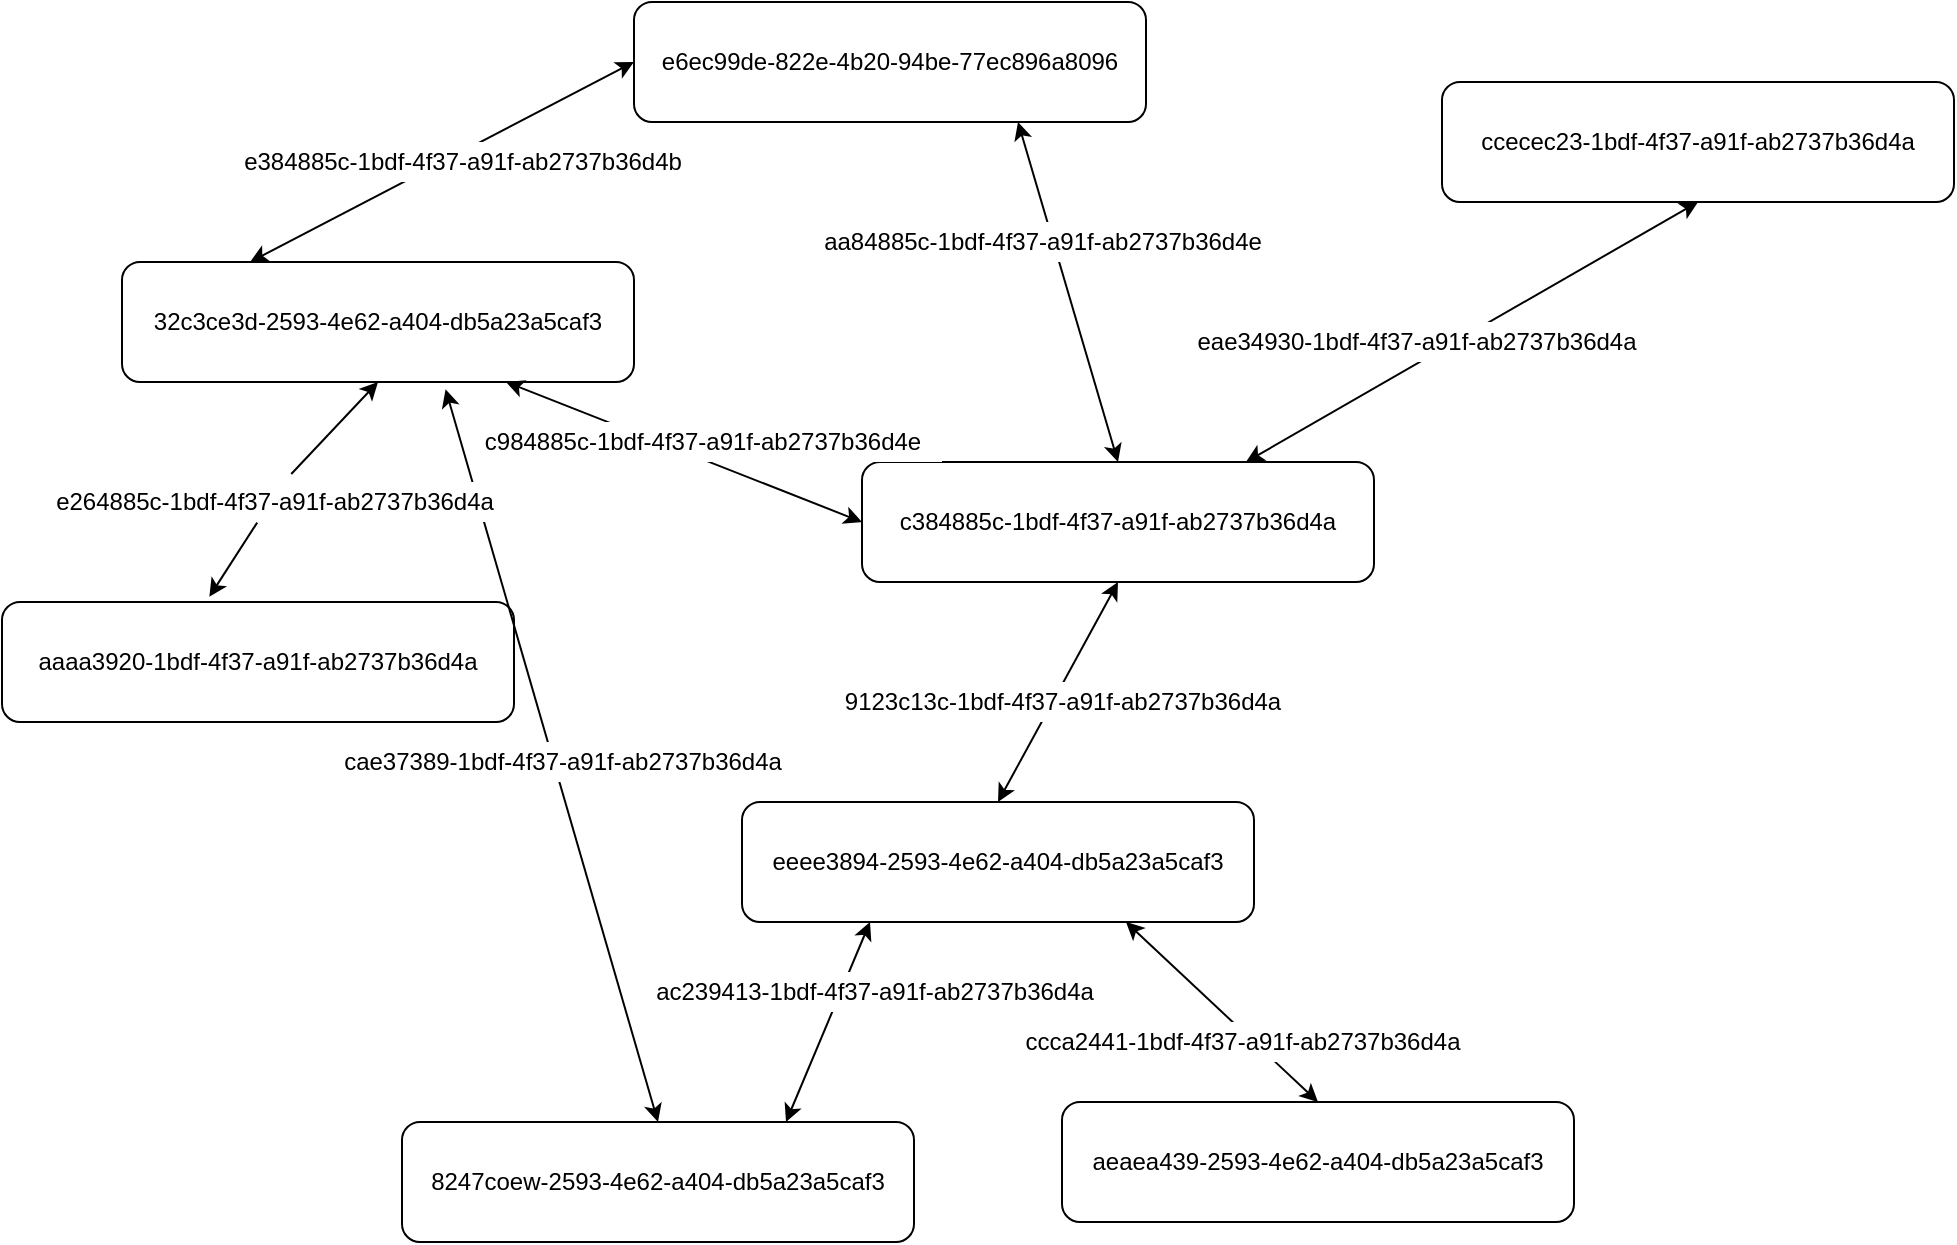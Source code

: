 <mxfile version="16.6.1" type="device"><diagram id="_BTfwciedE_ek7jvQtm4" name="Page-1"><mxGraphModel dx="1401" dy="662" grid="1" gridSize="10" guides="1" tooltips="1" connect="1" arrows="1" fold="1" page="1" pageScale="1" pageWidth="827" pageHeight="1169" math="0" shadow="0"><root><mxCell id="0"/><mxCell id="1" parent="0"/><mxCell id="6BLQENi7RXVo-rL-x1As-1" value="e6ec99de-822e-4b20-94be-77ec896a8096" style="rounded=1;whiteSpace=wrap;html=1;" parent="1" vertex="1"><mxGeometry x="316" y="100" width="256" height="60" as="geometry"/></mxCell><mxCell id="6BLQENi7RXVo-rL-x1As-2" value="c384885c-1bdf-4f37-a91f-ab2737b36d4a" style="rounded=1;whiteSpace=wrap;html=1;" parent="1" vertex="1"><mxGeometry x="430" y="330" width="256" height="60" as="geometry"/></mxCell><mxCell id="6BLQENi7RXVo-rL-x1As-3" value="32c3ce3d-2593-4e62-a404-db5a23a5caf3" style="rounded=1;whiteSpace=wrap;html=1;" parent="1" vertex="1"><mxGeometry x="60" y="230" width="256" height="60" as="geometry"/></mxCell><mxCell id="6BLQENi7RXVo-rL-x1As-4" value="" style="endArrow=classic;startArrow=classic;html=1;rounded=0;exitX=0.25;exitY=0;exitDx=0;exitDy=0;entryX=0;entryY=0.5;entryDx=0;entryDy=0;" parent="1" source="6BLQENi7RXVo-rL-x1As-3" target="6BLQENi7RXVo-rL-x1As-1" edge="1"><mxGeometry width="50" height="50" relative="1" as="geometry"><mxPoint x="330" y="300" as="sourcePoint"/><mxPoint x="380" y="250" as="targetPoint"/></mxGeometry></mxCell><mxCell id="6BLQENi7RXVo-rL-x1As-5" value="e384885c-1bdf-4f37-a91f-ab2737b36d4b" style="text;html=1;align=center;verticalAlign=middle;resizable=0;points=[];autosize=1;strokeColor=none;fillColor=default;rounded=0;glass=0;" parent="1" vertex="1"><mxGeometry x="110" y="170" width="240" height="20" as="geometry"/></mxCell><mxCell id="6BLQENi7RXVo-rL-x1As-6" value="" style="endArrow=classic;startArrow=classic;html=1;rounded=0;exitX=0.5;exitY=0;exitDx=0;exitDy=0;entryX=0.75;entryY=1;entryDx=0;entryDy=0;" parent="1" source="6BLQENi7RXVo-rL-x1As-2" target="6BLQENi7RXVo-rL-x1As-1" edge="1"><mxGeometry width="50" height="50" relative="1" as="geometry"><mxPoint x="404" y="280" as="sourcePoint"/><mxPoint x="596" y="180" as="targetPoint"/></mxGeometry></mxCell><mxCell id="6BLQENi7RXVo-rL-x1As-7" value="aa84885c-1bdf-4f37-a91f-ab2737b36d4e" style="text;html=1;align=center;verticalAlign=middle;resizable=0;points=[];autosize=1;strokeColor=none;fillColor=default;rounded=0;glass=0;" parent="1" vertex="1"><mxGeometry x="400" y="210" width="240" height="20" as="geometry"/></mxCell><mxCell id="6BLQENi7RXVo-rL-x1As-9" value="" style="endArrow=classic;startArrow=classic;html=1;rounded=0;exitX=0;exitY=0.5;exitDx=0;exitDy=0;entryX=0.75;entryY=1;entryDx=0;entryDy=0;" parent="1" source="6BLQENi7RXVo-rL-x1As-2" target="6BLQENi7RXVo-rL-x1As-3" edge="1"><mxGeometry width="50" height="50" relative="1" as="geometry"><mxPoint x="568" y="340" as="sourcePoint"/><mxPoint x="518" y="170" as="targetPoint"/></mxGeometry></mxCell><mxCell id="6BLQENi7RXVo-rL-x1As-10" value="c984885c-1bdf-4f37-a91f-ab2737b36d4e" style="text;html=1;align=center;verticalAlign=middle;resizable=0;points=[];autosize=1;strokeColor=none;fillColor=default;rounded=0;glass=0;" parent="1" vertex="1"><mxGeometry x="230" y="310" width="240" height="20" as="geometry"/></mxCell><mxCell id="vHIdFw7-tOs453mmBUhA-1" value="aaaa3920-1bdf-4f37-a91f-ab2737b36d4a" style="rounded=1;whiteSpace=wrap;html=1;" vertex="1" parent="1"><mxGeometry y="400" width="256" height="60" as="geometry"/></mxCell><mxCell id="vHIdFw7-tOs453mmBUhA-2" value="8247coew-2593-4e62-a404-db5a23a5caf3" style="rounded=1;whiteSpace=wrap;html=1;" vertex="1" parent="1"><mxGeometry x="200" y="660" width="256" height="60" as="geometry"/></mxCell><mxCell id="vHIdFw7-tOs453mmBUhA-3" value="eeee3894-2593-4e62-a404-db5a23a5caf3" style="rounded=1;whiteSpace=wrap;html=1;" vertex="1" parent="1"><mxGeometry x="370" y="500" width="256" height="60" as="geometry"/></mxCell><mxCell id="vHIdFw7-tOs453mmBUhA-4" value="aeaea439-2593-4e62-a404-db5a23a5caf3" style="rounded=1;whiteSpace=wrap;html=1;" vertex="1" parent="1"><mxGeometry x="530" y="650" width="256" height="60" as="geometry"/></mxCell><mxCell id="vHIdFw7-tOs453mmBUhA-5" value="ccecec23-1bdf-4f37-a91f-ab2737b36d4a" style="rounded=1;whiteSpace=wrap;html=1;" vertex="1" parent="1"><mxGeometry x="720" y="140" width="256" height="60" as="geometry"/></mxCell><mxCell id="vHIdFw7-tOs453mmBUhA-6" value="" style="endArrow=classic;startArrow=none;html=1;rounded=0;exitX=0.536;exitY=-0.199;exitDx=0;exitDy=0;entryX=0.5;entryY=1;entryDx=0;entryDy=0;exitPerimeter=0;" edge="1" parent="1" source="vHIdFw7-tOs453mmBUhA-7" target="6BLQENi7RXVo-rL-x1As-3"><mxGeometry width="50" height="50" relative="1" as="geometry"><mxPoint x="440" y="370" as="sourcePoint"/><mxPoint x="150" y="340" as="targetPoint"/></mxGeometry></mxCell><mxCell id="vHIdFw7-tOs453mmBUhA-9" value="" style="endArrow=classic;startArrow=classic;html=1;rounded=0;exitX=0.5;exitY=0;exitDx=0;exitDy=0;entryX=0.5;entryY=1;entryDx=0;entryDy=0;" edge="1" parent="1" source="vHIdFw7-tOs453mmBUhA-3" target="6BLQENi7RXVo-rL-x1As-2"><mxGeometry width="50" height="50" relative="1" as="geometry"><mxPoint x="138" y="440" as="sourcePoint"/><mxPoint x="198" y="300" as="targetPoint"/></mxGeometry></mxCell><mxCell id="vHIdFw7-tOs453mmBUhA-8" value="9123c13c-1bdf-4f37-a91f-ab2737b36d4a" style="text;html=1;align=center;verticalAlign=middle;resizable=0;points=[];autosize=1;strokeColor=none;fillColor=default;rounded=0;glass=0;" vertex="1" parent="1"><mxGeometry x="410" y="440" width="240" height="20" as="geometry"/></mxCell><mxCell id="vHIdFw7-tOs453mmBUhA-10" value="" style="endArrow=classic;startArrow=classic;html=1;rounded=0;exitX=0.75;exitY=0;exitDx=0;exitDy=0;entryX=0.25;entryY=1;entryDx=0;entryDy=0;" edge="1" parent="1" source="vHIdFw7-tOs453mmBUhA-2" target="vHIdFw7-tOs453mmBUhA-3"><mxGeometry width="50" height="50" relative="1" as="geometry"><mxPoint x="508" y="510" as="sourcePoint"/><mxPoint x="568" y="400" as="targetPoint"/></mxGeometry></mxCell><mxCell id="vHIdFw7-tOs453mmBUhA-11" value="ac239413-1bdf-4f37-a91f-ab2737b36d4a" style="text;html=1;align=center;verticalAlign=middle;resizable=0;points=[];autosize=1;strokeColor=none;fillColor=default;rounded=0;glass=0;" vertex="1" parent="1"><mxGeometry x="316" y="585" width="240" height="20" as="geometry"/></mxCell><mxCell id="vHIdFw7-tOs453mmBUhA-13" value="" style="endArrow=classic;startArrow=classic;html=1;rounded=0;exitX=0.5;exitY=0;exitDx=0;exitDy=0;entryX=0.75;entryY=1;entryDx=0;entryDy=0;" edge="1" parent="1" source="vHIdFw7-tOs453mmBUhA-4" target="vHIdFw7-tOs453mmBUhA-3"><mxGeometry width="50" height="50" relative="1" as="geometry"><mxPoint x="338" y="670" as="sourcePoint"/><mxPoint x="444" y="570" as="targetPoint"/></mxGeometry></mxCell><mxCell id="vHIdFw7-tOs453mmBUhA-14" value="ccca2441-1bdf-4f37-a91f-ab2737b36d4a" style="text;html=1;align=center;verticalAlign=middle;resizable=0;points=[];autosize=1;strokeColor=none;fillColor=default;rounded=0;glass=0;" vertex="1" parent="1"><mxGeometry x="500" y="610" width="240" height="20" as="geometry"/></mxCell><mxCell id="vHIdFw7-tOs453mmBUhA-15" value="" style="endArrow=classic;startArrow=classic;html=1;rounded=0;exitX=0.5;exitY=1;exitDx=0;exitDy=0;entryX=0.75;entryY=0;entryDx=0;entryDy=0;" edge="1" parent="1" source="vHIdFw7-tOs453mmBUhA-5" target="6BLQENi7RXVo-rL-x1As-2"><mxGeometry width="50" height="50" relative="1" as="geometry"><mxPoint x="508" y="510" as="sourcePoint"/><mxPoint x="568" y="400" as="targetPoint"/></mxGeometry></mxCell><mxCell id="vHIdFw7-tOs453mmBUhA-16" value="eae34930-1bdf-4f37-a91f-ab2737b36d4a" style="text;html=1;align=center;verticalAlign=middle;resizable=0;points=[];autosize=1;strokeColor=none;fillColor=default;rounded=0;glass=0;" vertex="1" parent="1"><mxGeometry x="587" y="260" width="240" height="20" as="geometry"/></mxCell><mxCell id="vHIdFw7-tOs453mmBUhA-17" value="" style="endArrow=classic;startArrow=classic;html=1;rounded=0;entryX=0.632;entryY=1.061;entryDx=0;entryDy=0;entryPerimeter=0;exitX=0.5;exitY=0;exitDx=0;exitDy=0;" edge="1" parent="1" source="vHIdFw7-tOs453mmBUhA-2" target="6BLQENi7RXVo-rL-x1As-3"><mxGeometry width="50" height="50" relative="1" as="geometry"><mxPoint x="330" y="650" as="sourcePoint"/><mxPoint x="444" y="570" as="targetPoint"/></mxGeometry></mxCell><mxCell id="vHIdFw7-tOs453mmBUhA-18" value="cae37389-1bdf-4f37-a91f-ab2737b36d4a" style="text;html=1;align=center;verticalAlign=middle;resizable=0;points=[];autosize=1;strokeColor=none;fillColor=default;rounded=0;glass=0;" vertex="1" parent="1"><mxGeometry x="160" y="470" width="240" height="20" as="geometry"/></mxCell><mxCell id="vHIdFw7-tOs453mmBUhA-7" value="e264885c-1bdf-4f37-a91f-ab2737b36d4a" style="text;html=1;align=center;verticalAlign=middle;resizable=0;points=[];autosize=1;strokeColor=none;fillColor=default;rounded=0;glass=0;" vertex="1" parent="1"><mxGeometry x="16" y="340" width="240" height="20" as="geometry"/></mxCell><mxCell id="vHIdFw7-tOs453mmBUhA-19" value="" style="endArrow=none;startArrow=classic;html=1;rounded=0;exitX=0.405;exitY=-0.043;exitDx=0;exitDy=0;entryX=0.465;entryY=1.015;entryDx=0;entryDy=0;exitPerimeter=0;entryPerimeter=0;" edge="1" parent="1" source="vHIdFw7-tOs453mmBUhA-1" target="vHIdFw7-tOs453mmBUhA-7"><mxGeometry width="50" height="50" relative="1" as="geometry"><mxPoint x="128.0" y="400" as="sourcePoint"/><mxPoint x="188" y="290" as="targetPoint"/></mxGeometry></mxCell></root></mxGraphModel></diagram></mxfile>